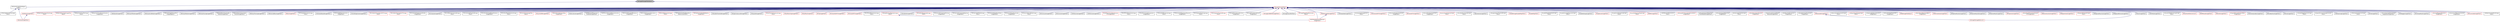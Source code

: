 digraph "itkImageToImageFilterDetail.h"
{
 // LATEX_PDF_SIZE
  edge [fontname="Helvetica",fontsize="10",labelfontname="Helvetica",labelfontsize="10"];
  node [fontname="Helvetica",fontsize="10",shape=record];
  Node1 [label="itkImageToImageFilterDetail.h",height=0.2,width=0.4,color="black", fillcolor="grey75", style="filled", fontcolor="black",tooltip=" "];
  Node1 -> Node2 [dir="back",color="midnightblue",fontsize="10",style="solid",fontname="Helvetica"];
  Node2 [label="itkExtractImageFilterRegion\lCopier.h",height=0.2,width=0.4,color="black", fillcolor="white", style="filled",URL="$itkExtractImageFilterRegionCopier_8h.html",tooltip=" "];
  Node2 -> Node3 [dir="back",color="midnightblue",fontsize="10",style="solid",fontname="Helvetica"];
  Node3 [label="itkExtractImageFilter.h",height=0.2,width=0.4,color="red", fillcolor="white", style="filled",URL="$itkExtractImageFilter_8h.html",tooltip=" "];
  Node2 -> Node5 [dir="back",color="midnightblue",fontsize="10",style="solid",fontname="Helvetica"];
  Node5 [label="itkTestingExtractSliceImage\lFilter.h",height=0.2,width=0.4,color="black", fillcolor="white", style="filled",URL="$itkTestingExtractSliceImageFilter_8h.html",tooltip=" "];
  Node1 -> Node6 [dir="back",color="midnightblue",fontsize="10",style="solid",fontname="Helvetica"];
  Node6 [label="itkImageToImageFilter.h",height=0.2,width=0.4,color="red", fillcolor="white", style="filled",URL="$itkImageToImageFilter_8h.html",tooltip=" "];
  Node6 -> Node7 [dir="back",color="midnightblue",fontsize="10",style="solid",fontname="Helvetica"];
  Node7 [label="itkAccumulateImageFilter.h",height=0.2,width=0.4,color="red", fillcolor="white", style="filled",URL="$itkAccumulateImageFilter_8h.html",tooltip=" "];
  Node6 -> Node9 [dir="back",color="midnightblue",fontsize="10",style="solid",fontname="Helvetica"];
  Node9 [label="itkBSplineControlPointImage\lFilter.h",height=0.2,width=0.4,color="black", fillcolor="white", style="filled",URL="$itkBSplineControlPointImageFilter_8h.html",tooltip=" "];
  Node6 -> Node10 [dir="back",color="midnightblue",fontsize="10",style="solid",fontname="Helvetica"];
  Node10 [label="itkBSplineDecompositionImage\lFilter.h",height=0.2,width=0.4,color="red", fillcolor="white", style="filled",URL="$itkBSplineDecompositionImageFilter_8h.html",tooltip=" "];
  Node6 -> Node33 [dir="back",color="midnightblue",fontsize="10",style="solid",fontname="Helvetica"];
  Node33 [label="itkBSplineResampleImageFilter\lBase.h",height=0.2,width=0.4,color="red", fillcolor="white", style="filled",URL="$itkBSplineResampleImageFilterBase_8h.html",tooltip=" "];
  Node6 -> Node39 [dir="back",color="midnightblue",fontsize="10",style="solid",fontname="Helvetica"];
  Node39 [label="itkBayesianClassifierImage\lFilter.h",height=0.2,width=0.4,color="black", fillcolor="white", style="filled",URL="$itkBayesianClassifierImageFilter_8h.html",tooltip=" "];
  Node6 -> Node40 [dir="back",color="midnightblue",fontsize="10",style="solid",fontname="Helvetica"];
  Node40 [label="itkBayesianClassifierInitialization\lImageFilter.h",height=0.2,width=0.4,color="black", fillcolor="white", style="filled",URL="$itkBayesianClassifierInitializationImageFilter_8h.html",tooltip=" "];
  Node6 -> Node41 [dir="back",color="midnightblue",fontsize="10",style="solid",fontname="Helvetica"];
  Node41 [label="itkBilateralImageFilter.h",height=0.2,width=0.4,color="black", fillcolor="white", style="filled",URL="$itkBilateralImageFilter_8h.html",tooltip=" "];
  Node6 -> Node42 [dir="back",color="midnightblue",fontsize="10",style="solid",fontname="Helvetica"];
  Node42 [label="itkBinaryFillholeImageFilter.h",height=0.2,width=0.4,color="black", fillcolor="white", style="filled",URL="$itkBinaryFillholeImageFilter_8h.html",tooltip=" "];
  Node6 -> Node43 [dir="back",color="midnightblue",fontsize="10",style="solid",fontname="Helvetica"];
  Node43 [label="itkBinaryGrindPeakImageFilter.h",height=0.2,width=0.4,color="black", fillcolor="white", style="filled",URL="$itkBinaryGrindPeakImageFilter_8h.html",tooltip=" "];
  Node6 -> Node44 [dir="back",color="midnightblue",fontsize="10",style="solid",fontname="Helvetica"];
  Node44 [label="itkBinaryImageToLevelSet\lImageAdaptor.h",height=0.2,width=0.4,color="black", fillcolor="white", style="filled",URL="$itkBinaryImageToLevelSetImageAdaptor_8h.html",tooltip=" "];
  Node6 -> Node45 [dir="back",color="midnightblue",fontsize="10",style="solid",fontname="Helvetica"];
  Node45 [label="itkBinaryMedianImageFilter.h",height=0.2,width=0.4,color="black", fillcolor="white", style="filled",URL="$itkBinaryMedianImageFilter_8h.html",tooltip=" "];
  Node6 -> Node46 [dir="back",color="midnightblue",fontsize="10",style="solid",fontname="Helvetica"];
  Node46 [label="itkBinaryPruningImageFilter.h",height=0.2,width=0.4,color="black", fillcolor="white", style="filled",URL="$itkBinaryPruningImageFilter_8h.html",tooltip=" "];
  Node6 -> Node47 [dir="back",color="midnightblue",fontsize="10",style="solid",fontname="Helvetica"];
  Node47 [label="itkBinaryReconstructionBy\lDilationImageFilter.h",height=0.2,width=0.4,color="black", fillcolor="white", style="filled",URL="$itkBinaryReconstructionByDilationImageFilter_8h.html",tooltip=" "];
  Node6 -> Node48 [dir="back",color="midnightblue",fontsize="10",style="solid",fontname="Helvetica"];
  Node48 [label="itkBinaryReconstructionBy\lErosionImageFilter.h",height=0.2,width=0.4,color="black", fillcolor="white", style="filled",URL="$itkBinaryReconstructionByErosionImageFilter_8h.html",tooltip=" "];
  Node6 -> Node49 [dir="back",color="midnightblue",fontsize="10",style="solid",fontname="Helvetica"];
  Node49 [label="itkBinaryThinningImageFilter.h",height=0.2,width=0.4,color="black", fillcolor="white", style="filled",URL="$itkBinaryThinningImageFilter_8h.html",tooltip=" "];
  Node6 -> Node50 [dir="back",color="midnightblue",fontsize="10",style="solid",fontname="Helvetica"];
  Node50 [label="itkBinomialBlurImageFilter.h",height=0.2,width=0.4,color="black", fillcolor="white", style="filled",URL="$itkBinomialBlurImageFilter_8h.html",tooltip=" "];
  Node6 -> Node51 [dir="back",color="midnightblue",fontsize="10",style="solid",fontname="Helvetica"];
  Node51 [label="itkBoxImageFilter.h",height=0.2,width=0.4,color="red", fillcolor="white", style="filled",URL="$itkBoxImageFilter_8h.html",tooltip=" "];
  Node6 -> Node101 [dir="back",color="midnightblue",fontsize="10",style="solid",fontname="Helvetica"];
  Node101 [label="itkChangeInformationImage\lFilter.h",height=0.2,width=0.4,color="black", fillcolor="white", style="filled",URL="$itkChangeInformationImageFilter_8h.html",tooltip=" "];
  Node6 -> Node102 [dir="back",color="midnightblue",fontsize="10",style="solid",fontname="Helvetica"];
  Node102 [label="itkCheckerBoardImageFilter.h",height=0.2,width=0.4,color="black", fillcolor="white", style="filled",URL="$itkCheckerBoardImageFilter_8h.html",tooltip=" "];
  Node6 -> Node103 [dir="back",color="midnightblue",fontsize="10",style="solid",fontname="Helvetica"];
  Node103 [label="itkClosingByReconstruction\lImageFilter.h",height=0.2,width=0.4,color="black", fillcolor="white", style="filled",URL="$itkClosingByReconstructionImageFilter_8h.html",tooltip=" "];
  Node6 -> Node104 [dir="back",color="midnightblue",fontsize="10",style="solid",fontname="Helvetica"];
  Node104 [label="itkCollidingFrontsImageFilter.h",height=0.2,width=0.4,color="black", fillcolor="white", style="filled",URL="$itkCollidingFrontsImageFilter_8h.html",tooltip=" "];
  Node6 -> Node105 [dir="back",color="midnightblue",fontsize="10",style="solid",fontname="Helvetica"];
  Node105 [label="itkComplexToComplex1DFFTImage\lFilter.h",height=0.2,width=0.4,color="red", fillcolor="white", style="filled",URL="$itkComplexToComplex1DFFTImageFilter_8h.html",tooltip=" "];
  Node6 -> Node108 [dir="back",color="midnightblue",fontsize="10",style="solid",fontname="Helvetica"];
  Node108 [label="itkComplexToComplexFFTImage\lFilter.h",height=0.2,width=0.4,color="red", fillcolor="white", style="filled",URL="$itkComplexToComplexFFTImageFilter_8h.html",tooltip=" "];
  Node6 -> Node111 [dir="back",color="midnightblue",fontsize="10",style="solid",fontname="Helvetica"];
  Node111 [label="itkComposeDisplacementFields\lImageFilter.h",height=0.2,width=0.4,color="black", fillcolor="white", style="filled",URL="$itkComposeDisplacementFieldsImageFilter_8h.html",tooltip=" "];
  Node6 -> Node112 [dir="back",color="midnightblue",fontsize="10",style="solid",fontname="Helvetica"];
  Node112 [label="itkComposeImageFilter.h",height=0.2,width=0.4,color="black", fillcolor="white", style="filled",URL="$itkComposeImageFilter_8h.html",tooltip=" "];
  Node6 -> Node113 [dir="back",color="midnightblue",fontsize="10",style="solid",fontname="Helvetica"];
  Node113 [label="itkConfidenceConnectedImage\lFilter.h",height=0.2,width=0.4,color="black", fillcolor="white", style="filled",URL="$itkConfidenceConnectedImageFilter_8h.html",tooltip=" "];
  Node6 -> Node114 [dir="back",color="midnightblue",fontsize="10",style="solid",fontname="Helvetica"];
  Node114 [label="itkConnectedThresholdImage\lFilter.h",height=0.2,width=0.4,color="black", fillcolor="white", style="filled",URL="$itkConnectedThresholdImageFilter_8h.html",tooltip=" "];
  Node6 -> Node115 [dir="back",color="midnightblue",fontsize="10",style="solid",fontname="Helvetica"];
  Node115 [label="itkContourDirectedMeanDistance\lImageFilter.h",height=0.2,width=0.4,color="black", fillcolor="white", style="filled",URL="$itkContourDirectedMeanDistanceImageFilter_8h.html",tooltip=" "];
  Node6 -> Node116 [dir="back",color="midnightblue",fontsize="10",style="solid",fontname="Helvetica"];
  Node116 [label="itkContourMeanDistanceImage\lFilter.h",height=0.2,width=0.4,color="black", fillcolor="white", style="filled",URL="$itkContourMeanDistanceImageFilter_8h.html",tooltip=" "];
  Node6 -> Node117 [dir="back",color="midnightblue",fontsize="10",style="solid",fontname="Helvetica"];
  Node117 [label="itkConvolutionImageFilter\lBase.h",height=0.2,width=0.4,color="red", fillcolor="white", style="filled",URL="$itkConvolutionImageFilterBase_8h.html",tooltip=" "];
  Node6 -> Node131 [dir="back",color="midnightblue",fontsize="10",style="solid",fontname="Helvetica"];
  Node131 [label="itkCyclicShiftImageFilter.h",height=0.2,width=0.4,color="red", fillcolor="white", style="filled",URL="$itkCyclicShiftImageFilter_8h.html",tooltip=" "];
  Node6 -> Node133 [dir="back",color="midnightblue",fontsize="10",style="solid",fontname="Helvetica"];
  Node133 [label="itkDanielssonDistanceMap\lImageFilter.h",height=0.2,width=0.4,color="red", fillcolor="white", style="filled",URL="$itkDanielssonDistanceMapImageFilter_8h.html",tooltip=" "];
  Node6 -> Node137 [dir="back",color="midnightblue",fontsize="10",style="solid",fontname="Helvetica"];
  Node137 [label="itkDerivativeImageFilter.h",height=0.2,width=0.4,color="black", fillcolor="white", style="filled",URL="$itkDerivativeImageFilter_8h.html",tooltip=" "];
  Node6 -> Node138 [dir="back",color="midnightblue",fontsize="10",style="solid",fontname="Helvetica"];
  Node138 [label="itkDifferenceOfGaussians\lGradientImageFilter.h",height=0.2,width=0.4,color="black", fillcolor="white", style="filled",URL="$itkDifferenceOfGaussiansGradientImageFilter_8h.html",tooltip=" "];
  Node6 -> Node139 [dir="back",color="midnightblue",fontsize="10",style="solid",fontname="Helvetica"];
  Node139 [label="itkDiffusionTensor3DReconstruction\lImageFilter.h",height=0.2,width=0.4,color="black", fillcolor="white", style="filled",URL="$itkDiffusionTensor3DReconstructionImageFilter_8h.html",tooltip=" "];
  Node6 -> Node140 [dir="back",color="midnightblue",fontsize="10",style="solid",fontname="Helvetica"];
  Node140 [label="itkDirectedHausdorffDistance\lImageFilter.h",height=0.2,width=0.4,color="black", fillcolor="white", style="filled",URL="$itkDirectedHausdorffDistanceImageFilter_8h.html",tooltip=" "];
  Node6 -> Node141 [dir="back",color="midnightblue",fontsize="10",style="solid",fontname="Helvetica"];
  Node141 [label="itkDiscreteGaussianDerivative\lImageFilter.h",height=0.2,width=0.4,color="black", fillcolor="white", style="filled",URL="$itkDiscreteGaussianDerivativeImageFilter_8h.html",tooltip=" "];
  Node6 -> Node142 [dir="back",color="midnightblue",fontsize="10",style="solid",fontname="Helvetica"];
  Node142 [label="itkDiscreteGaussianImage\lFilter.h",height=0.2,width=0.4,color="red", fillcolor="white", style="filled",URL="$itkDiscreteGaussianImageFilter_8h.html",tooltip=" "];
  Node6 -> Node145 [dir="back",color="midnightblue",fontsize="10",style="solid",fontname="Helvetica"];
  Node145 [label="itkDisplacementFieldJacobian\lDeterminantFilter.h",height=0.2,width=0.4,color="black", fillcolor="white", style="filled",URL="$itkDisplacementFieldJacobianDeterminantFilter_8h.html",tooltip=" "];
  Node6 -> Node146 [dir="back",color="midnightblue",fontsize="10",style="solid",fontname="Helvetica"];
  Node146 [label="itkDisplacementFieldToBSpline\lImageFilter.h",height=0.2,width=0.4,color="red", fillcolor="white", style="filled",URL="$itkDisplacementFieldToBSplineImageFilter_8h.html",tooltip=" "];
  Node6 -> Node150 [dir="back",color="midnightblue",fontsize="10",style="solid",fontname="Helvetica"];
  Node150 [label="itkDoubleThresholdImageFilter.h",height=0.2,width=0.4,color="black", fillcolor="white", style="filled",URL="$itkDoubleThresholdImageFilter_8h.html",tooltip=" "];
  Node6 -> Node151 [dir="back",color="midnightblue",fontsize="10",style="solid",fontname="Helvetica"];
  Node151 [label="itkEigenAnalysis2DImageFilter.h",height=0.2,width=0.4,color="black", fillcolor="white", style="filled",URL="$itkEigenAnalysis2DImageFilter_8h.html",tooltip=" "];
  Node6 -> Node152 [dir="back",color="midnightblue",fontsize="10",style="solid",fontname="Helvetica"];
  Node152 [label="itkExpandImageFilter.h",height=0.2,width=0.4,color="black", fillcolor="white", style="filled",URL="$itkExpandImageFilter_8h.html",tooltip=" "];
  Node6 -> Node153 [dir="back",color="midnightblue",fontsize="10",style="solid",fontname="Helvetica"];
  Node153 [label="itkFastChamferDistanceImage\lFilter.h",height=0.2,width=0.4,color="red", fillcolor="white", style="filled",URL="$itkFastChamferDistanceImageFilter_8h.html",tooltip=" "];
  Node6 -> Node158 [dir="back",color="midnightblue",fontsize="10",style="solid",fontname="Helvetica"];
  Node158 [label="itkFastMarchingImageFilter.h",height=0.2,width=0.4,color="red", fillcolor="white", style="filled",URL="$itkFastMarchingImageFilter_8h.html",tooltip=" "];
  Node6 -> Node164 [dir="back",color="midnightblue",fontsize="10",style="solid",fontname="Helvetica"];
  Node164 [label="itkFastMarchingTraits.h",height=0.2,width=0.4,color="red", fillcolor="white", style="filled",URL="$itkFastMarchingTraits_8h.html",tooltip=" "];
  Node6 -> Node175 [dir="back",color="midnightblue",fontsize="10",style="solid",fontname="Helvetica"];
  Node175 [label="itkFlipImageFilter.h",height=0.2,width=0.4,color="red", fillcolor="white", style="filled",URL="$itkFlipImageFilter_8h.html",tooltip=" "];
  Node6 -> Node177 [dir="back",color="midnightblue",fontsize="10",style="solid",fontname="Helvetica"];
  Node177 [label="itkForward1DFFTImageFilter.h",height=0.2,width=0.4,color="red", fillcolor="white", style="filled",URL="$itkForward1DFFTImageFilter_8h.html",tooltip=" "];
  Node6 -> Node180 [dir="back",color="midnightblue",fontsize="10",style="solid",fontname="Helvetica"];
  Node180 [label="itkForwardFFTImageFilter.h",height=0.2,width=0.4,color="red", fillcolor="white", style="filled",URL="$itkForwardFFTImageFilter_8h.html",tooltip=" "];
  Node6 -> Node183 [dir="back",color="midnightblue",fontsize="10",style="solid",fontname="Helvetica"];
  Node183 [label="itkFullToHalfHermitianImage\lFilter.h",height=0.2,width=0.4,color="black", fillcolor="white", style="filled",URL="$itkFullToHalfHermitianImageFilter_8h.html",tooltip=" "];
  Node6 -> Node184 [dir="back",color="midnightblue",fontsize="10",style="solid",fontname="Helvetica"];
  Node184 [label="itkGPUImageToImageFilter.h",height=0.2,width=0.4,color="red", fillcolor="white", style="filled",URL="$itkGPUImageToImageFilter_8h.html",tooltip=" "];
  Node184 -> Node196 [dir="back",color="midnightblue",fontsize="10",style="solid",fontname="Helvetica"];
  Node196 [label="itkGPUNeighborhoodOperator\lImageFilter.h",height=0.2,width=0.4,color="red", fillcolor="white", style="filled",URL="$itkGPUNeighborhoodOperatorImageFilter_8h.html",tooltip=" "];
  Node6 -> Node196 [dir="back",color="midnightblue",fontsize="10",style="solid",fontname="Helvetica"];
  Node6 -> Node197 [dir="back",color="midnightblue",fontsize="10",style="solid",fontname="Helvetica"];
  Node197 [label="itkGradientImageFilter.h",height=0.2,width=0.4,color="black", fillcolor="white", style="filled",URL="$itkGradientImageFilter_8h.html",tooltip=" "];
  Node6 -> Node198 [dir="back",color="midnightblue",fontsize="10",style="solid",fontname="Helvetica"];
  Node198 [label="itkGradientMagnitudeImage\lFilter.h",height=0.2,width=0.4,color="red", fillcolor="white", style="filled",URL="$itkGradientMagnitudeImageFilter_8h.html",tooltip=" "];
  Node6 -> Node200 [dir="back",color="midnightblue",fontsize="10",style="solid",fontname="Helvetica"];
  Node200 [label="itkGrayscaleConnectedClosing\lImageFilter.h",height=0.2,width=0.4,color="black", fillcolor="white", style="filled",URL="$itkGrayscaleConnectedClosingImageFilter_8h.html",tooltip=" "];
  Node6 -> Node201 [dir="back",color="midnightblue",fontsize="10",style="solid",fontname="Helvetica"];
  Node201 [label="itkGrayscaleConnectedOpening\lImageFilter.h",height=0.2,width=0.4,color="black", fillcolor="white", style="filled",URL="$itkGrayscaleConnectedOpeningImageFilter_8h.html",tooltip=" "];
  Node6 -> Node202 [dir="back",color="midnightblue",fontsize="10",style="solid",fontname="Helvetica"];
  Node202 [label="itkGrayscaleFillholeImage\lFilter.h",height=0.2,width=0.4,color="black", fillcolor="white", style="filled",URL="$itkGrayscaleFillholeImageFilter_8h.html",tooltip=" "];
  Node6 -> Node203 [dir="back",color="midnightblue",fontsize="10",style="solid",fontname="Helvetica"];
  Node203 [label="itkGrayscaleGeodesicDilate\lImageFilter.h",height=0.2,width=0.4,color="black", fillcolor="white", style="filled",URL="$itkGrayscaleGeodesicDilateImageFilter_8h.html",tooltip=" "];
  Node6 -> Node204 [dir="back",color="midnightblue",fontsize="10",style="solid",fontname="Helvetica"];
  Node204 [label="itkGrayscaleGeodesicErode\lImageFilter.h",height=0.2,width=0.4,color="black", fillcolor="white", style="filled",URL="$itkGrayscaleGeodesicErodeImageFilter_8h.html",tooltip=" "];
  Node6 -> Node205 [dir="back",color="midnightblue",fontsize="10",style="solid",fontname="Helvetica"];
  Node205 [label="itkGrayscaleGrindPeakImage\lFilter.h",height=0.2,width=0.4,color="black", fillcolor="white", style="filled",URL="$itkGrayscaleGrindPeakImageFilter_8h.html",tooltip=" "];
  Node6 -> Node206 [dir="back",color="midnightblue",fontsize="10",style="solid",fontname="Helvetica"];
  Node206 [label="itkHConcaveImageFilter.h",height=0.2,width=0.4,color="black", fillcolor="white", style="filled",URL="$itkHConcaveImageFilter_8h.html",tooltip=" "];
  Node6 -> Node207 [dir="back",color="midnightblue",fontsize="10",style="solid",fontname="Helvetica"];
  Node207 [label="itkHConvexImageFilter.h",height=0.2,width=0.4,color="black", fillcolor="white", style="filled",URL="$itkHConvexImageFilter_8h.html",tooltip=" "];
  Node6 -> Node208 [dir="back",color="midnightblue",fontsize="10",style="solid",fontname="Helvetica"];
  Node208 [label="itkHMaximaImageFilter.h",height=0.2,width=0.4,color="black", fillcolor="white", style="filled",URL="$itkHMaximaImageFilter_8h.html",tooltip=" "];
  Node6 -> Node209 [dir="back",color="midnightblue",fontsize="10",style="solid",fontname="Helvetica"];
  Node209 [label="itkHMinimaImageFilter.h",height=0.2,width=0.4,color="black", fillcolor="white", style="filled",URL="$itkHMinimaImageFilter_8h.html",tooltip=" "];
  Node6 -> Node210 [dir="back",color="midnightblue",fontsize="10",style="solid",fontname="Helvetica"];
  Node210 [label="itkHalfHermitianToRealInverse\lFFTImageFilter.h",height=0.2,width=0.4,color="red", fillcolor="white", style="filled",URL="$itkHalfHermitianToRealInverseFFTImageFilter_8h.html",tooltip=" "];
  Node6 -> Node213 [dir="back",color="midnightblue",fontsize="10",style="solid",fontname="Helvetica"];
  Node213 [label="itkHalfToFullHermitianImage\lFilter.h",height=0.2,width=0.4,color="black", fillcolor="white", style="filled",URL="$itkHalfToFullHermitianImageFilter_8h.html",tooltip=" "];
  Node6 -> Node214 [dir="back",color="midnightblue",fontsize="10",style="solid",fontname="Helvetica"];
  Node214 [label="itkHardConnectedComponent\lImageFilter.h",height=0.2,width=0.4,color="black", fillcolor="white", style="filled",URL="$itkHardConnectedComponentImageFilter_8h.html",tooltip=" "];
  Node6 -> Node215 [dir="back",color="midnightblue",fontsize="10",style="solid",fontname="Helvetica"];
  Node215 [label="itkHausdorffDistanceImage\lFilter.h",height=0.2,width=0.4,color="black", fillcolor="white", style="filled",URL="$itkHausdorffDistanceImageFilter_8h.html",tooltip=" "];
  Node6 -> Node216 [dir="back",color="midnightblue",fontsize="10",style="solid",fontname="Helvetica"];
  Node216 [label="itkHessianToObjectnessMeasure\lImageFilter.h",height=0.2,width=0.4,color="black", fillcolor="white", style="filled",URL="$itkHessianToObjectnessMeasureImageFilter_8h.html",tooltip=" "];
  Node6 -> Node217 [dir="back",color="midnightblue",fontsize="10",style="solid",fontname="Helvetica"];
  Node217 [label="itkHistogramMatchingImage\lFilter.h",height=0.2,width=0.4,color="black", fillcolor="white", style="filled",URL="$itkHistogramMatchingImageFilter_8h.html",tooltip=" "];
  Node6 -> Node218 [dir="back",color="midnightblue",fontsize="10",style="solid",fontname="Helvetica"];
  Node218 [label="itkHistogramThresholdImage\lFilter.h",height=0.2,width=0.4,color="red", fillcolor="white", style="filled",URL="$itkHistogramThresholdImageFilter_8h.html",tooltip=" "];
  Node6 -> Node231 [dir="back",color="midnightblue",fontsize="10",style="solid",fontname="Helvetica"];
  Node231 [label="itkHoughTransform2DCircles\lImageFilter.h",height=0.2,width=0.4,color="black", fillcolor="white", style="filled",URL="$itkHoughTransform2DCirclesImageFilter_8h.html",tooltip=" "];
  Node6 -> Node232 [dir="back",color="midnightblue",fontsize="10",style="solid",fontname="Helvetica"];
  Node232 [label="itkHoughTransform2DLines\lImageFilter.h",height=0.2,width=0.4,color="black", fillcolor="white", style="filled",URL="$itkHoughTransform2DLinesImageFilter_8h.html",tooltip=" "];
  Node6 -> Node233 [dir="back",color="midnightblue",fontsize="10",style="solid",fontname="Helvetica"];
  Node233 [label="itkImageAndPathToImageFilter.h",height=0.2,width=0.4,color="red", fillcolor="white", style="filled",URL="$itkImageAndPathToImageFilter_8h.html",tooltip=" "];
  Node6 -> Node235 [dir="back",color="midnightblue",fontsize="10",style="solid",fontname="Helvetica"];
  Node235 [label="itkImageClassifierFilter.h",height=0.2,width=0.4,color="black", fillcolor="white", style="filled",URL="$itkImageClassifierFilter_8h.html",tooltip=" "];
  Node6 -> Node236 [dir="back",color="midnightblue",fontsize="10",style="solid",fontname="Helvetica"];
  Node236 [label="itkImageShapeModelEstimator\lBase.h",height=0.2,width=0.4,color="red", fillcolor="white", style="filled",URL="$itkImageShapeModelEstimatorBase_8h.html",tooltip=" "];
  Node6 -> Node239 [dir="back",color="midnightblue",fontsize="10",style="solid",fontname="Helvetica"];
  Node239 [label="itkImageToImageMetricv4.h",height=0.2,width=0.4,color="red", fillcolor="white", style="filled",URL="$itkImageToImageMetricv4_8h.html",tooltip=" "];
  Node6 -> Node250 [dir="back",color="midnightblue",fontsize="10",style="solid",fontname="Helvetica"];
  Node250 [label="itkInPlaceImageFilter.h",height=0.2,width=0.4,color="red", fillcolor="white", style="filled",URL="$itkInPlaceImageFilter_8h.html",tooltip=" "];
  Node250 -> Node3 [dir="back",color="midnightblue",fontsize="10",style="solid",fontname="Helvetica"];
  Node6 -> Node420 [dir="back",color="midnightblue",fontsize="10",style="solid",fontname="Helvetica"];
  Node420 [label="itkInterpolateImageFilter.h",height=0.2,width=0.4,color="black", fillcolor="white", style="filled",URL="$itkInterpolateImageFilter_8h.html",tooltip=" "];
  Node6 -> Node32 [dir="back",color="midnightblue",fontsize="10",style="solid",fontname="Helvetica"];
  Node32 [label="itkInterpolateImagePoints\lFilter.h",height=0.2,width=0.4,color="black", fillcolor="white", style="filled",URL="$itkInterpolateImagePointsFilter_8h.html",tooltip=" "];
  Node6 -> Node421 [dir="back",color="midnightblue",fontsize="10",style="solid",fontname="Helvetica"];
  Node421 [label="itkInverse1DFFTImageFilter.h",height=0.2,width=0.4,color="red", fillcolor="white", style="filled",URL="$itkInverse1DFFTImageFilter_8h.html",tooltip=" "];
  Node6 -> Node424 [dir="back",color="midnightblue",fontsize="10",style="solid",fontname="Helvetica"];
  Node424 [label="itkInverseDisplacementField\lImageFilter.h",height=0.2,width=0.4,color="black", fillcolor="white", style="filled",URL="$itkInverseDisplacementFieldImageFilter_8h.html",tooltip=" "];
  Node6 -> Node425 [dir="back",color="midnightblue",fontsize="10",style="solid",fontname="Helvetica"];
  Node425 [label="itkInverseFFTImageFilter.h",height=0.2,width=0.4,color="red", fillcolor="white", style="filled",URL="$itkInverseFFTImageFilter_8h.html",tooltip=" "];
  Node6 -> Node428 [dir="back",color="midnightblue",fontsize="10",style="solid",fontname="Helvetica"];
  Node428 [label="itkInvertDisplacementField\lImageFilter.h",height=0.2,width=0.4,color="black", fillcolor="white", style="filled",URL="$itkInvertDisplacementFieldImageFilter_8h.html",tooltip=" "];
  Node6 -> Node429 [dir="back",color="midnightblue",fontsize="10",style="solid",fontname="Helvetica"];
  Node429 [label="itkIsoContourDistanceImage\lFilter.h",height=0.2,width=0.4,color="red", fillcolor="white", style="filled",URL="$itkIsoContourDistanceImageFilter_8h.html",tooltip=" "];
  Node6 -> Node430 [dir="back",color="midnightblue",fontsize="10",style="solid",fontname="Helvetica"];
  Node430 [label="itkIsolatedConnectedImage\lFilter.h",height=0.2,width=0.4,color="black", fillcolor="white", style="filled",URL="$itkIsolatedConnectedImageFilter_8h.html",tooltip=" "];
  Node6 -> Node431 [dir="back",color="midnightblue",fontsize="10",style="solid",fontname="Helvetica"];
  Node431 [label="itkJoinSeriesImageFilter.h",height=0.2,width=0.4,color="black", fillcolor="white", style="filled",URL="$itkJoinSeriesImageFilter_8h.html",tooltip=" "];
  Node6 -> Node432 [dir="back",color="midnightblue",fontsize="10",style="solid",fontname="Helvetica"];
  Node432 [label="itkKappaSigmaThresholdImage\lFilter.h",height=0.2,width=0.4,color="black", fillcolor="white", style="filled",URL="$itkKappaSigmaThresholdImageFilter_8h.html",tooltip=" "];
  Node6 -> Node433 [dir="back",color="midnightblue",fontsize="10",style="solid",fontname="Helvetica"];
  Node433 [label="itkLabelImageToLabelMapFilter.h",height=0.2,width=0.4,color="red", fillcolor="white", style="filled",URL="$itkLabelImageToLabelMapFilter_8h.html",tooltip=" "];
  Node6 -> Node446 [dir="back",color="midnightblue",fontsize="10",style="solid",fontname="Helvetica"];
  Node446 [label="itkLabelMapFilter.h",height=0.2,width=0.4,color="red", fillcolor="white", style="filled",URL="$itkLabelMapFilter_8h.html",tooltip=" "];
  Node6 -> Node492 [dir="back",color="midnightblue",fontsize="10",style="solid",fontname="Helvetica"];
  Node492 [label="itkLabelMapToAttributeImage\lFilter.h",height=0.2,width=0.4,color="black", fillcolor="white", style="filled",URL="$itkLabelMapToAttributeImageFilter_8h.html",tooltip=" "];
  Node6 -> Node493 [dir="back",color="midnightblue",fontsize="10",style="solid",fontname="Helvetica"];
  Node493 [label="itkLabelOverlapMeasuresImage\lFilter.h",height=0.2,width=0.4,color="black", fillcolor="white", style="filled",URL="$itkLabelOverlapMeasuresImageFilter_8h.html",tooltip=" "];
  Node6 -> Node494 [dir="back",color="midnightblue",fontsize="10",style="solid",fontname="Helvetica"];
  Node494 [label="itkLabelVotingImageFilter.h",height=0.2,width=0.4,color="black", fillcolor="white", style="filled",URL="$itkLabelVotingImageFilter_8h.html",tooltip=" "];
  Node6 -> Node495 [dir="back",color="midnightblue",fontsize="10",style="solid",fontname="Helvetica"];
  Node495 [label="itkLaplacianImageFilter.h",height=0.2,width=0.4,color="red", fillcolor="white", style="filled",URL="$itkLaplacianImageFilter_8h.html",tooltip=" "];
  Node6 -> Node497 [dir="back",color="midnightblue",fontsize="10",style="solid",fontname="Helvetica"];
  Node497 [label="itkLaplacianSharpeningImage\lFilter.h",height=0.2,width=0.4,color="black", fillcolor="white", style="filled",URL="$itkLaplacianSharpeningImageFilter_8h.html",tooltip=" "];
  Node6 -> Node498 [dir="back",color="midnightblue",fontsize="10",style="solid",fontname="Helvetica"];
  Node498 [label="itkLevelSetDomainMapImage\lFilter.h",height=0.2,width=0.4,color="red", fillcolor="white", style="filled",URL="$itkLevelSetDomainMapImageFilter_8h.html",tooltip=" "];
  Node6 -> Node501 [dir="back",color="midnightblue",fontsize="10",style="solid",fontname="Helvetica"];
  Node501 [label="itkMRFImageFilter.h",height=0.2,width=0.4,color="red", fillcolor="white", style="filled",URL="$itkMRFImageFilter_8h.html",tooltip=" "];
  Node6 -> Node503 [dir="back",color="midnightblue",fontsize="10",style="solid",fontname="Helvetica"];
  Node503 [label="itkMRIBiasFieldCorrection\lFilter.h",height=0.2,width=0.4,color="black", fillcolor="white", style="filled",URL="$itkMRIBiasFieldCorrectionFilter_8h.html",tooltip=" "];
  Node6 -> Node504 [dir="back",color="midnightblue",fontsize="10",style="solid",fontname="Helvetica"];
  Node504 [label="itkMaskedFFTNormalizedCorrelation\lImageFilter.h",height=0.2,width=0.4,color="red", fillcolor="white", style="filled",URL="$itkMaskedFFTNormalizedCorrelationImageFilter_8h.html",tooltip=" "];
  Node6 -> Node506 [dir="back",color="midnightblue",fontsize="10",style="solid",fontname="Helvetica"];
  Node506 [label="itkMorphologicalWatershed\lFromMarkersImageFilter.h",height=0.2,width=0.4,color="black", fillcolor="white", style="filled",URL="$itkMorphologicalWatershedFromMarkersImageFilter_8h.html",tooltip=" "];
  Node6 -> Node507 [dir="back",color="midnightblue",fontsize="10",style="solid",fontname="Helvetica"];
  Node507 [label="itkMorphologicalWatershed\lImageFilter.h",height=0.2,width=0.4,color="black", fillcolor="white", style="filled",URL="$itkMorphologicalWatershedImageFilter_8h.html",tooltip=" "];
  Node6 -> Node508 [dir="back",color="midnightblue",fontsize="10",style="solid",fontname="Helvetica"];
  Node508 [label="itkMultiLabelSTAPLEImage\lFilter.h",height=0.2,width=0.4,color="black", fillcolor="white", style="filled",URL="$itkMultiLabelSTAPLEImageFilter_8h.html",tooltip=" "];
  Node6 -> Node509 [dir="back",color="midnightblue",fontsize="10",style="solid",fontname="Helvetica"];
  Node509 [label="itkMultiResolutionPyramid\lImageFilter.h",height=0.2,width=0.4,color="red", fillcolor="white", style="filled",URL="$itkMultiResolutionPyramidImageFilter_8h.html",tooltip=" "];
  Node6 -> Node342 [dir="back",color="midnightblue",fontsize="10",style="solid",fontname="Helvetica"];
  Node342 [label="itkMultiScaleHessianBased\lMeasureImageFilter.h",height=0.2,width=0.4,color="black", fillcolor="white", style="filled",URL="$itkMultiScaleHessianBasedMeasureImageFilter_8h.html",tooltip=" "];
  Node6 -> Node511 [dir="back",color="midnightblue",fontsize="10",style="solid",fontname="Helvetica"];
  Node511 [label="itkN4BiasFieldCorrection\lImageFilter.h",height=0.2,width=0.4,color="black", fillcolor="white", style="filled",URL="$itkN4BiasFieldCorrectionImageFilter_8h.html",tooltip=" "];
  Node6 -> Node512 [dir="back",color="midnightblue",fontsize="10",style="solid",fontname="Helvetica"];
  Node512 [label="itkNeighborhoodConnected\lImageFilter.h",height=0.2,width=0.4,color="black", fillcolor="white", style="filled",URL="$itkNeighborhoodConnectedImageFilter_8h.html",tooltip=" "];
  Node6 -> Node513 [dir="back",color="midnightblue",fontsize="10",style="solid",fontname="Helvetica"];
  Node513 [label="itkNeighborhoodOperatorImage\lFilter.h",height=0.2,width=0.4,color="red", fillcolor="white", style="filled",URL="$itkNeighborhoodOperatorImageFilter_8h.html",tooltip=" "];
  Node513 -> Node196 [dir="back",color="midnightblue",fontsize="10",style="solid",fontname="Helvetica"];
  Node6 -> Node516 [dir="back",color="midnightblue",fontsize="10",style="solid",fontname="Helvetica"];
  Node516 [label="itkNormalizeToConstantImage\lFilter.h",height=0.2,width=0.4,color="black", fillcolor="white", style="filled",URL="$itkNormalizeToConstantImageFilter_8h.html",tooltip=" "];
  Node6 -> Node517 [dir="back",color="midnightblue",fontsize="10",style="solid",fontname="Helvetica"];
  Node517 [label="itkObjectMorphologyImage\lFilter.h",height=0.2,width=0.4,color="red", fillcolor="white", style="filled",URL="$itkObjectMorphologyImageFilter_8h.html",tooltip=" "];
  Node6 -> Node520 [dir="back",color="midnightblue",fontsize="10",style="solid",fontname="Helvetica"];
  Node520 [label="itkOpeningByReconstruction\lImageFilter.h",height=0.2,width=0.4,color="black", fillcolor="white", style="filled",URL="$itkOpeningByReconstructionImageFilter_8h.html",tooltip=" "];
  Node6 -> Node521 [dir="back",color="midnightblue",fontsize="10",style="solid",fontname="Helvetica"];
  Node521 [label="itkOtsuMultipleThresholds\lImageFilter.h",height=0.2,width=0.4,color="black", fillcolor="white", style="filled",URL="$itkOtsuMultipleThresholdsImageFilter_8h.html",tooltip=" "];
  Node6 -> Node522 [dir="back",color="midnightblue",fontsize="10",style="solid",fontname="Helvetica"];
  Node522 [label="itkPadImageFilterBase.h",height=0.2,width=0.4,color="red", fillcolor="white", style="filled",URL="$itkPadImageFilterBase_8h.html",tooltip=" "];
  Node6 -> Node529 [dir="back",color="midnightblue",fontsize="10",style="solid",fontname="Helvetica"];
  Node529 [label="itkPatchBasedDenoisingBase\lImageFilter.h",height=0.2,width=0.4,color="red", fillcolor="white", style="filled",URL="$itkPatchBasedDenoisingBaseImageFilter_8h.html",tooltip=" "];
  Node6 -> Node531 [dir="back",color="midnightblue",fontsize="10",style="solid",fontname="Helvetica"];
  Node531 [label="itkPermuteAxesImageFilter.h",height=0.2,width=0.4,color="red", fillcolor="white", style="filled",URL="$itkPermuteAxesImageFilter_8h.html",tooltip=" "];
  Node6 -> Node532 [dir="back",color="midnightblue",fontsize="10",style="solid",fontname="Helvetica"];
  Node532 [label="itkPipelineMonitorImageFilter.h",height=0.2,width=0.4,color="black", fillcolor="white", style="filled",URL="$itkPipelineMonitorImageFilter_8h.html",tooltip=" "];
  Node6 -> Node533 [dir="back",color="midnightblue",fontsize="10",style="solid",fontname="Helvetica"];
  Node533 [label="itkPolylineMask2DImageFilter.h",height=0.2,width=0.4,color="black", fillcolor="white", style="filled",URL="$itkPolylineMask2DImageFilter_8h.html",tooltip=" "];
  Node6 -> Node534 [dir="back",color="midnightblue",fontsize="10",style="solid",fontname="Helvetica"];
  Node534 [label="itkPolylineMaskImageFilter.h",height=0.2,width=0.4,color="black", fillcolor="white", style="filled",URL="$itkPolylineMaskImageFilter_8h.html",tooltip=" "];
  Node6 -> Node535 [dir="back",color="midnightblue",fontsize="10",style="solid",fontname="Helvetica"];
  Node535 [label="itkProjectionImageFilter.h",height=0.2,width=0.4,color="red", fillcolor="white", style="filled",URL="$itkProjectionImageFilter_8h.html",tooltip=" "];
  Node6 -> Node544 [dir="back",color="midnightblue",fontsize="10",style="solid",fontname="Helvetica"];
  Node544 [label="itkRealToHalfHermitianForward\lFFTImageFilter.h",height=0.2,width=0.4,color="red", fillcolor="white", style="filled",URL="$itkRealToHalfHermitianForwardFFTImageFilter_8h.html",tooltip=" "];
  Node6 -> Node547 [dir="back",color="midnightblue",fontsize="10",style="solid",fontname="Helvetica"];
  Node547 [label="itkReconstructionImageFilter.h",height=0.2,width=0.4,color="red", fillcolor="white", style="filled",URL="$itkReconstructionImageFilter_8h.html",tooltip=" "];
  Node6 -> Node550 [dir="back",color="midnightblue",fontsize="10",style="solid",fontname="Helvetica"];
  Node550 [label="itkRegionGrowImageFilter.h",height=0.2,width=0.4,color="red", fillcolor="white", style="filled",URL="$itkRegionGrowImageFilter_8h.html",tooltip=" "];
  Node6 -> Node552 [dir="back",color="midnightblue",fontsize="10",style="solid",fontname="Helvetica"];
  Node552 [label="itkRegionOfInterestImage\lFilter.h",height=0.2,width=0.4,color="red", fillcolor="white", style="filled",URL="$itkRegionOfInterestImageFilter_8h.html",tooltip=" "];
  Node6 -> Node554 [dir="back",color="midnightblue",fontsize="10",style="solid",fontname="Helvetica"];
  Node554 [label="itkRegionalMaximaImageFilter.h",height=0.2,width=0.4,color="black", fillcolor="white", style="filled",URL="$itkRegionalMaximaImageFilter_8h.html",tooltip=" "];
  Node6 -> Node555 [dir="back",color="midnightblue",fontsize="10",style="solid",fontname="Helvetica"];
  Node555 [label="itkRegionalMinimaImageFilter.h",height=0.2,width=0.4,color="black", fillcolor="white", style="filled",URL="$itkRegionalMinimaImageFilter_8h.html",tooltip=" "];
  Node6 -> Node556 [dir="back",color="midnightblue",fontsize="10",style="solid",fontname="Helvetica"];
  Node556 [label="itkResampleImageFilter.h",height=0.2,width=0.4,color="red", fillcolor="white", style="filled",URL="$itkResampleImageFilter_8h.html",tooltip=" "];
  Node556 -> Node239 [dir="back",color="midnightblue",fontsize="10",style="solid",fontname="Helvetica"];
  Node6 -> Node557 [dir="back",color="midnightblue",fontsize="10",style="solid",fontname="Helvetica"];
  Node557 [label="itkSLICImageFilter.h",height=0.2,width=0.4,color="black", fillcolor="white", style="filled",URL="$itkSLICImageFilter_8h.html",tooltip=" "];
  Node6 -> Node558 [dir="back",color="midnightblue",fontsize="10",style="solid",fontname="Helvetica"];
  Node558 [label="itkSTAPLEImageFilter.h",height=0.2,width=0.4,color="black", fillcolor="white", style="filled",URL="$itkSTAPLEImageFilter_8h.html",tooltip=" "];
  Node6 -> Node559 [dir="back",color="midnightblue",fontsize="10",style="solid",fontname="Helvetica"];
  Node559 [label="itkScalarToRGBColormapImage\lFilter.h",height=0.2,width=0.4,color="black", fillcolor="white", style="filled",URL="$itkScalarToRGBColormapImageFilter_8h.html",tooltip=" "];
  Node6 -> Node560 [dir="back",color="midnightblue",fontsize="10",style="solid",fontname="Helvetica"];
  Node560 [label="itkScanlineFilterCommon.h",height=0.2,width=0.4,color="red", fillcolor="white", style="filled",URL="$itkScanlineFilterCommon_8h.html",tooltip=" "];
  Node6 -> Node566 [dir="back",color="midnightblue",fontsize="10",style="solid",fontname="Helvetica"];
  Node566 [label="itkShiftScaleImageFilter.h",height=0.2,width=0.4,color="red", fillcolor="white", style="filled",URL="$itkShiftScaleImageFilter_8h.html",tooltip=" "];
  Node6 -> Node568 [dir="back",color="midnightblue",fontsize="10",style="solid",fontname="Helvetica"];
  Node568 [label="itkShrinkImageFilter.h",height=0.2,width=0.4,color="red", fillcolor="white", style="filled",URL="$itkShrinkImageFilter_8h.html",tooltip=" "];
  Node6 -> Node570 [dir="back",color="midnightblue",fontsize="10",style="solid",fontname="Helvetica"];
  Node570 [label="itkSignedMaurerDistanceMap\lImageFilter.h",height=0.2,width=0.4,color="red", fillcolor="white", style="filled",URL="$itkSignedMaurerDistanceMapImageFilter_8h.html",tooltip=" "];
  Node6 -> Node571 [dir="back",color="midnightblue",fontsize="10",style="solid",fontname="Helvetica"];
  Node571 [label="itkSimilarityIndexImageFilter.h",height=0.2,width=0.4,color="black", fillcolor="white", style="filled",URL="$itkSimilarityIndexImageFilter_8h.html",tooltip=" "];
  Node6 -> Node572 [dir="back",color="midnightblue",fontsize="10",style="solid",fontname="Helvetica"];
  Node572 [label="itkSliceBySliceImageFilter.h",height=0.2,width=0.4,color="black", fillcolor="white", style="filled",URL="$itkSliceBySliceImageFilter_8h.html",tooltip=" "];
  Node6 -> Node573 [dir="back",color="midnightblue",fontsize="10",style="solid",fontname="Helvetica"];
  Node573 [label="itkSliceImageFilter.h",height=0.2,width=0.4,color="black", fillcolor="white", style="filled",URL="$itkSliceImageFilter_8h.html",tooltip=" "];
  Node6 -> Node574 [dir="back",color="midnightblue",fontsize="10",style="solid",fontname="Helvetica"];
  Node574 [label="itkSobelEdgeDetectionImage\lFilter.h",height=0.2,width=0.4,color="black", fillcolor="white", style="filled",URL="$itkSobelEdgeDetectionImageFilter_8h.html",tooltip=" "];
  Node6 -> Node575 [dir="back",color="midnightblue",fontsize="10",style="solid",fontname="Helvetica"];
  Node575 [label="itkSpatialFunctionImageEvaluator\lFilter.h",height=0.2,width=0.4,color="black", fillcolor="white", style="filled",URL="$itkSpatialFunctionImageEvaluatorFilter_8h.html",tooltip=" "];
  Node6 -> Node576 [dir="back",color="midnightblue",fontsize="10",style="solid",fontname="Helvetica"];
  Node576 [label="itkStreamingImageFilter.h",height=0.2,width=0.4,color="black", fillcolor="white", style="filled",URL="$itkStreamingImageFilter_8h.html",tooltip=" "];
  Node6 -> Node577 [dir="back",color="midnightblue",fontsize="10",style="solid",fontname="Helvetica"];
  Node577 [label="itkTestingComparisonImage\lFilter.h",height=0.2,width=0.4,color="black", fillcolor="white", style="filled",URL="$itkTestingComparisonImageFilter_8h.html",tooltip=" "];
  Node6 -> Node578 [dir="back",color="midnightblue",fontsize="10",style="solid",fontname="Helvetica"];
  Node578 [label="itkTileImageFilter.h",height=0.2,width=0.4,color="black", fillcolor="white", style="filled",URL="$itkTileImageFilter_8h.html",tooltip=" "];
  Node6 -> Node579 [dir="back",color="midnightblue",fontsize="10",style="solid",fontname="Helvetica"];
  Node579 [label="itkTimeVaryingVelocityField\lIntegrationImageFilter.h",height=0.2,width=0.4,color="black", fillcolor="white", style="filled",URL="$itkTimeVaryingVelocityFieldIntegrationImageFilter_8h.html",tooltip=" "];
  Node6 -> Node580 [dir="back",color="midnightblue",fontsize="10",style="solid",fontname="Helvetica"];
  Node580 [label="itkTobogganImageFilter.h",height=0.2,width=0.4,color="black", fillcolor="white", style="filled",URL="$itkTobogganImageFilter_8h.html",tooltip=" "];
  Node6 -> Node346 [dir="back",color="midnightblue",fontsize="10",style="solid",fontname="Helvetica"];
  Node346 [label="itkUnsharpMaskImageFilter.h",height=0.2,width=0.4,color="black", fillcolor="white", style="filled",URL="$itkUnsharpMaskImageFilter_8h.html",tooltip=" "];
  Node6 -> Node581 [dir="back",color="midnightblue",fontsize="10",style="solid",fontname="Helvetica"];
  Node581 [label="itkValuedRegionalExtrema\lImageFilter.h",height=0.2,width=0.4,color="red", fillcolor="white", style="filled",URL="$itkValuedRegionalExtremaImageFilter_8h.html",tooltip=" "];
  Node6 -> Node584 [dir="back",color="midnightblue",fontsize="10",style="solid",fontname="Helvetica"];
  Node584 [label="itkVectorConfidenceConnected\lImageFilter.h",height=0.2,width=0.4,color="black", fillcolor="white", style="filled",URL="$itkVectorConfidenceConnectedImageFilter_8h.html",tooltip=" "];
}
